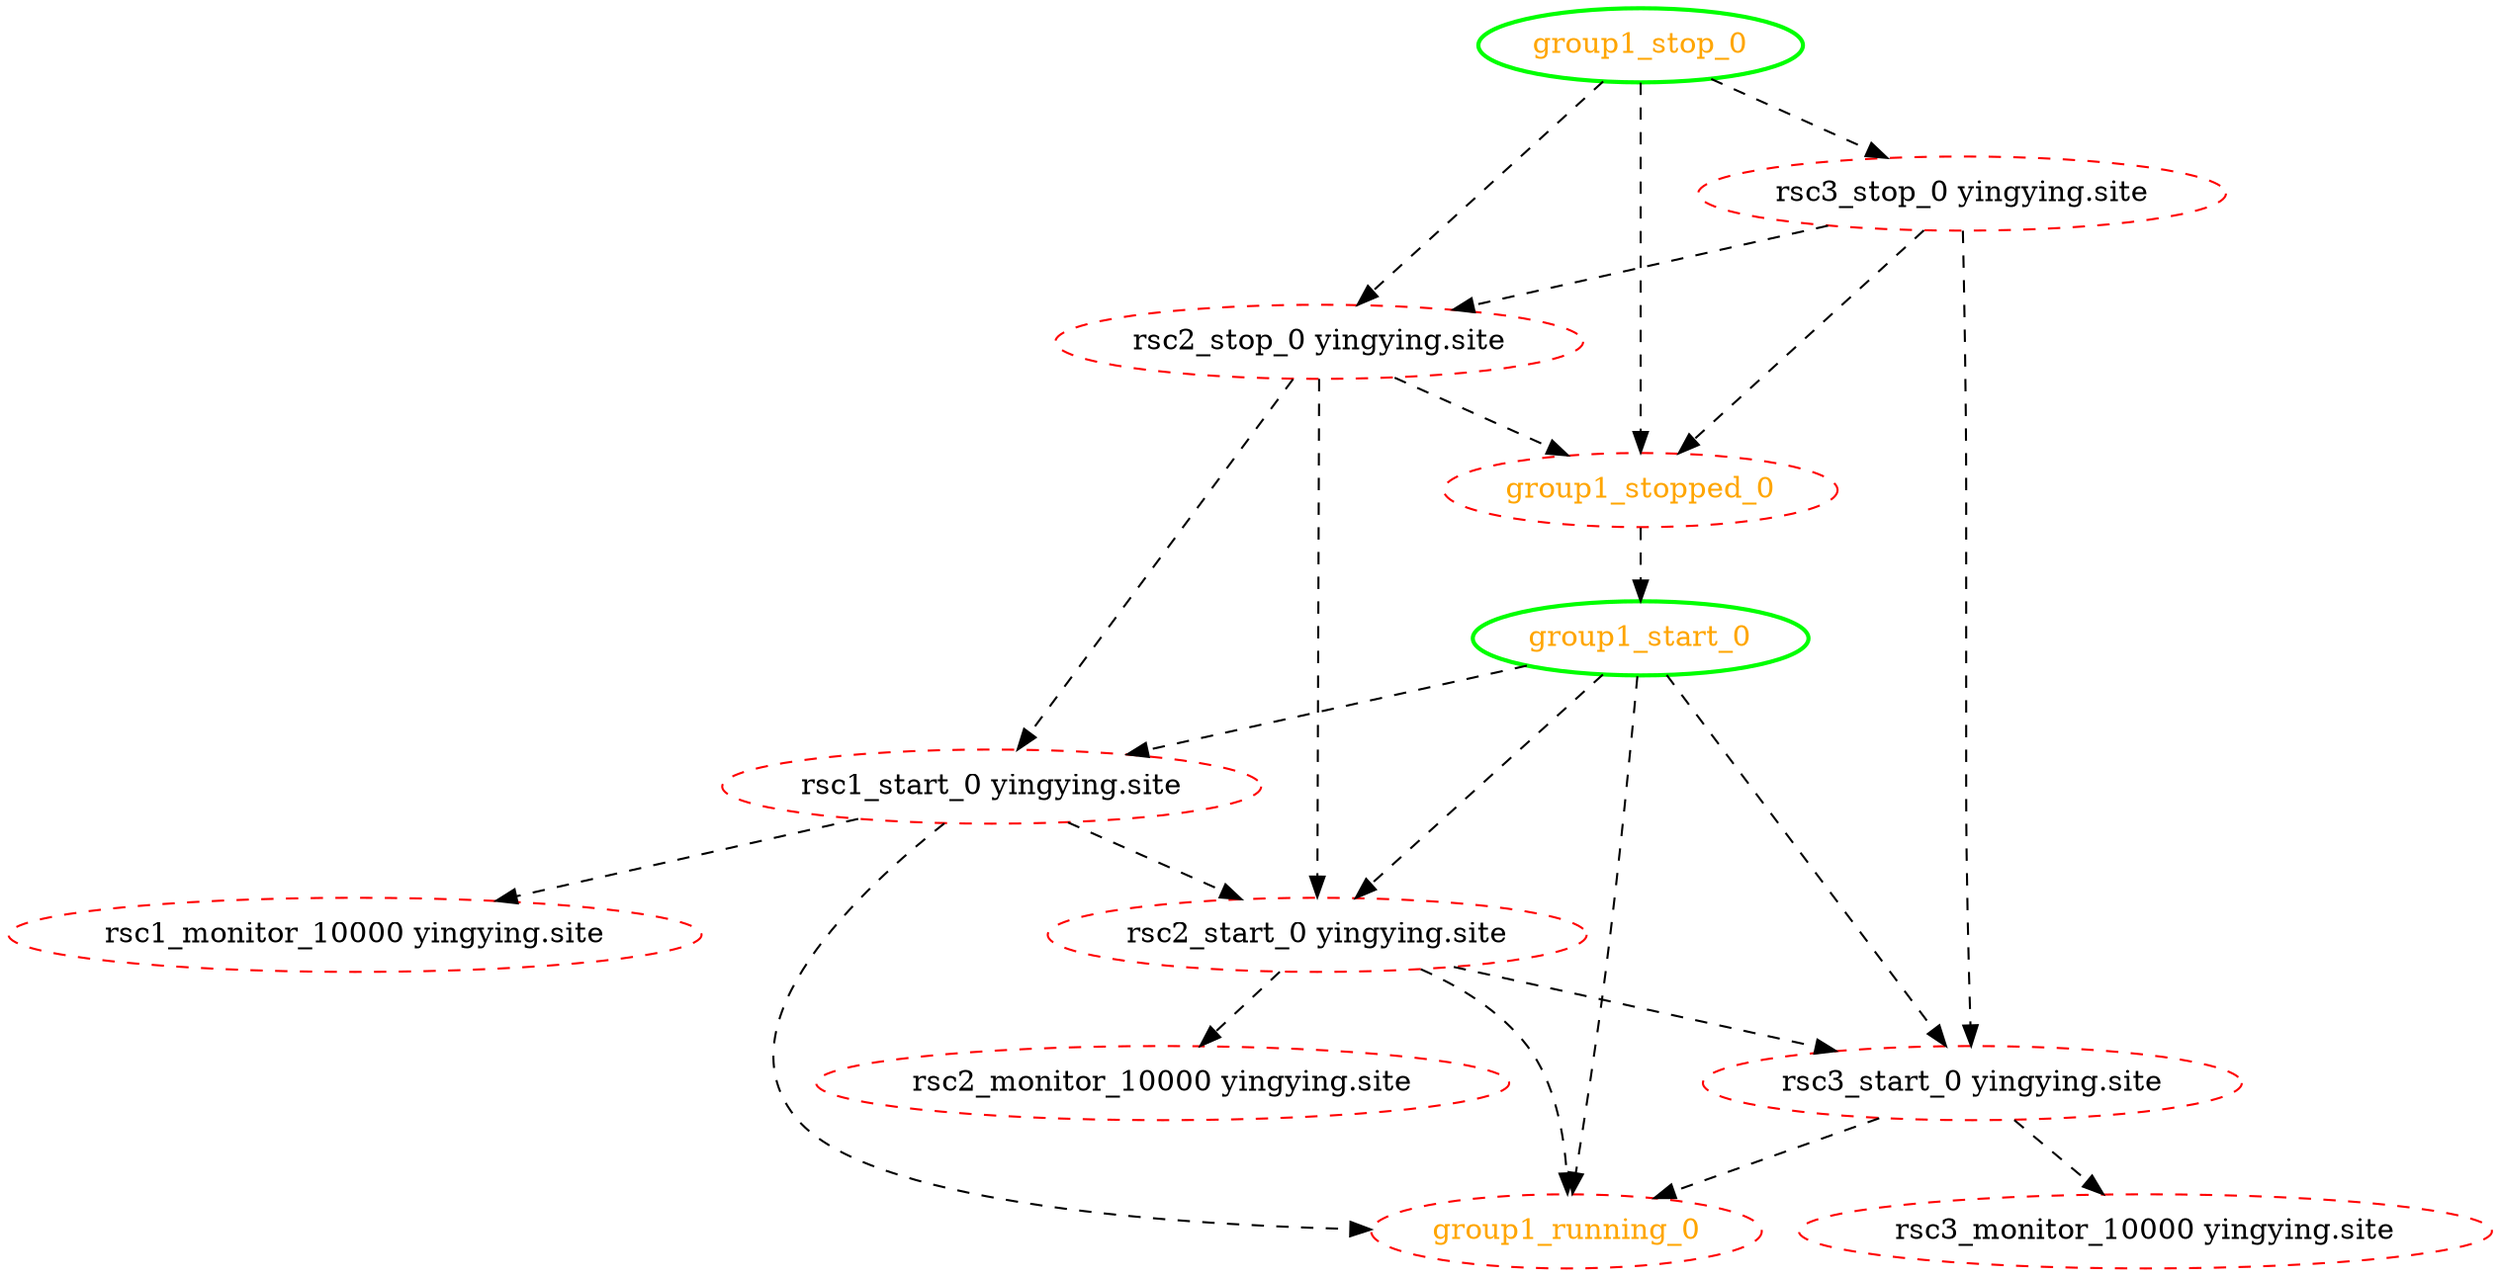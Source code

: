  digraph "g" {
"group1_running_0" [ style=dashed color="red" fontcolor="orange"]
"group1_start_0" -> "group1_running_0" [ style = dashed]
"group1_start_0" -> "rsc1_start_0 yingying.site" [ style = dashed]
"group1_start_0" -> "rsc2_start_0 yingying.site" [ style = dashed]
"group1_start_0" -> "rsc3_start_0 yingying.site" [ style = dashed]
"group1_start_0" [ style=bold color="green" fontcolor="orange"]
"group1_stop_0" -> "group1_stopped_0" [ style = dashed]
"group1_stop_0" -> "rsc2_stop_0 yingying.site" [ style = dashed]
"group1_stop_0" -> "rsc3_stop_0 yingying.site" [ style = dashed]
"group1_stop_0" [ style=bold color="green" fontcolor="orange"]
"group1_stopped_0" -> "group1_start_0" [ style = dashed]
"group1_stopped_0" [ style=dashed color="red" fontcolor="orange"]
"rsc1_monitor_10000 yingying.site" [ style=dashed color="red" fontcolor="black"]
"rsc1_start_0 yingying.site" -> "group1_running_0" [ style = dashed]
"rsc1_start_0 yingying.site" -> "rsc1_monitor_10000 yingying.site" [ style = dashed]
"rsc1_start_0 yingying.site" -> "rsc2_start_0 yingying.site" [ style = dashed]
"rsc1_start_0 yingying.site" [ style=dashed color="red" fontcolor="black"]
"rsc2_monitor_10000 yingying.site" [ style=dashed color="red" fontcolor="black"]
"rsc2_start_0 yingying.site" -> "group1_running_0" [ style = dashed]
"rsc2_start_0 yingying.site" -> "rsc2_monitor_10000 yingying.site" [ style = dashed]
"rsc2_start_0 yingying.site" -> "rsc3_start_0 yingying.site" [ style = dashed]
"rsc2_start_0 yingying.site" [ style=dashed color="red" fontcolor="black"]
"rsc2_stop_0 yingying.site" -> "group1_stopped_0" [ style = dashed]
"rsc2_stop_0 yingying.site" -> "rsc1_start_0 yingying.site" [ style = dashed]
"rsc2_stop_0 yingying.site" -> "rsc2_start_0 yingying.site" [ style = dashed]
"rsc2_stop_0 yingying.site" [ style=dashed color="red" fontcolor="black"]
"rsc3_monitor_10000 yingying.site" [ style=dashed color="red" fontcolor="black"]
"rsc3_start_0 yingying.site" -> "group1_running_0" [ style = dashed]
"rsc3_start_0 yingying.site" -> "rsc3_monitor_10000 yingying.site" [ style = dashed]
"rsc3_start_0 yingying.site" [ style=dashed color="red" fontcolor="black"]
"rsc3_stop_0 yingying.site" -> "group1_stopped_0" [ style = dashed]
"rsc3_stop_0 yingying.site" -> "rsc2_stop_0 yingying.site" [ style = dashed]
"rsc3_stop_0 yingying.site" -> "rsc3_start_0 yingying.site" [ style = dashed]
"rsc3_stop_0 yingying.site" [ style=dashed color="red" fontcolor="black"]
}
